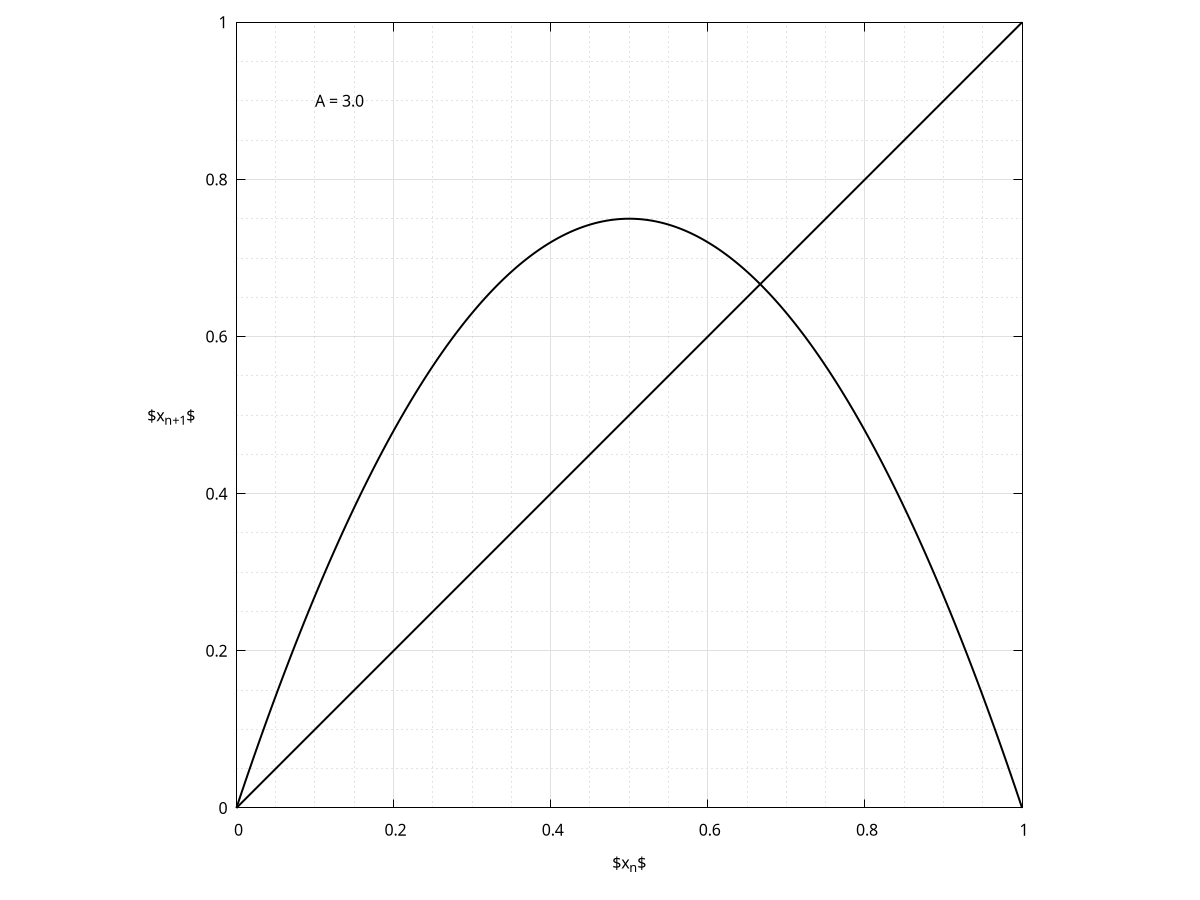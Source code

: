 # Autor: Ciro Bermudez
# Date: 16/06/2022
# Description: Cobwebs for chaotic maps
# Run: gnuplot -c "B7_cobwebs.gp" 4.0

# Terminal pdfcairo default size 5in, 3in font "sans,12"  5:3 ratio
reset
unit = 1.2
set terminal epslatex size unit*5, unit*3.5
set output "B7_cobwebs.tex"
filename = "../c_codes/B7_cobwebs.txt"

xleft = 0; xright = 1; xstep = 0.2
ydown = 0; yup = 1; ystep = 0.2

set xrange [xleft:xright]
set yrange [ydown:yup]

set xtics xleft,xstep,xright 
set ytics ydown,ystep,yup

set border 1+2+4+8

set key top right box
# set key at 6,0.95 Right box

set xlabel "$x_{n}$"
set ylabel "$x_{n+1}$" rotate by 0 

grid_major = 100
grid_minor = 101

set style line grid_major dashtype 1 linecolor rgb "#E0E0E0"
set style line grid_minor dashtype 3 linecolor rgb "#C7C7C7"
set grid
set mxtics 4; set mytics 4; 
set grid mxtics mytics linestyle grid_major, lines grid_minor
set tics scale 1,0.01

# set tics font ",20"
# set key font ",20"
# set title font ",20"

graph_style = 102
set style line graph_style linecolor rgb "#000000"\
                                     linewidth 2 \
#                                     dashtype  1 \
#                                     pointsize 1 \
#                                     pointtype 4 \

unset key
set size square


beta = 3.0
if (ARGC >= 1) {
    beta = ARG1 + 0
}

set samples 1000
f( x ) = beta * (x-x**2)
set label sprintf("A = %3.1f ",beta)  at 0.1,0.9
plot filename using 1:2 with lines linestyle graph_style,\
     x with lines linestyle graph_style,\
     f(x) with lines linestyle graph_style